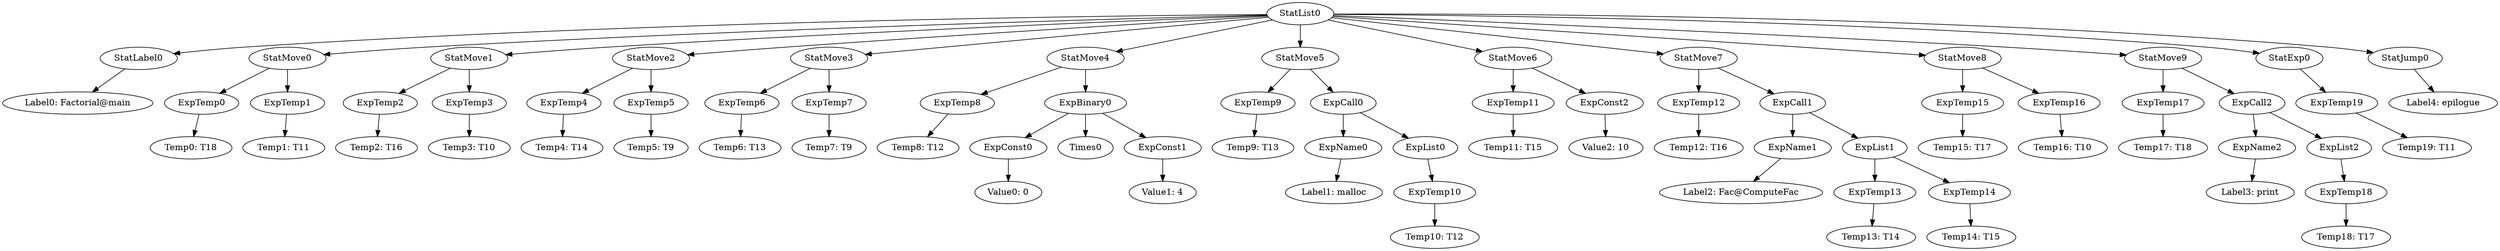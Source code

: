 digraph {
	ordering = out;
	ExpTemp9 -> "Temp9: T13";
	ExpBinary0 -> ExpConst0;
	ExpBinary0 -> Times0;
	ExpBinary0 -> ExpConst1;
	ExpTemp12 -> "Temp12: T16";
	ExpConst0 -> "Value0: 0";
	StatMove5 -> ExpTemp9;
	StatMove5 -> ExpCall0;
	ExpConst1 -> "Value1: 4";
	StatMove4 -> ExpTemp8;
	StatMove4 -> ExpBinary0;
	StatMove7 -> ExpTemp12;
	StatMove7 -> ExpCall1;
	ExpList1 -> ExpTemp13;
	ExpList1 -> ExpTemp14;
	ExpTemp18 -> "Temp18: T17";
	ExpTemp8 -> "Temp8: T12";
	StatMove1 -> ExpTemp2;
	StatMove1 -> ExpTemp3;
	ExpName0 -> "Label1: malloc";
	ExpTemp4 -> "Temp4: T14";
	StatMove3 -> ExpTemp6;
	StatMove3 -> ExpTemp7;
	ExpTemp5 -> "Temp5: T9";
	ExpTemp1 -> "Temp1: T11";
	ExpTemp14 -> "Temp14: T15";
	ExpName2 -> "Label3: print";
	ExpTemp7 -> "Temp7: T9";
	ExpTemp0 -> "Temp0: T18";
	StatList0 -> StatLabel0;
	StatList0 -> StatMove0;
	StatList0 -> StatMove1;
	StatList0 -> StatMove2;
	StatList0 -> StatMove3;
	StatList0 -> StatMove4;
	StatList0 -> StatMove5;
	StatList0 -> StatMove6;
	StatList0 -> StatMove7;
	StatList0 -> StatMove8;
	StatList0 -> StatMove9;
	StatList0 -> StatExp0;
	StatList0 -> StatJump0;
	StatLabel0 -> "Label0: Factorial@main";
	ExpTemp3 -> "Temp3: T10";
	ExpTemp2 -> "Temp2: T16";
	ExpTemp10 -> "Temp10: T12";
	ExpCall0 -> ExpName0;
	ExpCall0 -> ExpList0;
	ExpTemp17 -> "Temp17: T18";
	ExpList0 -> ExpTemp10;
	ExpTemp6 -> "Temp6: T13";
	StatMove6 -> ExpTemp11;
	StatMove6 -> ExpConst2;
	ExpConst2 -> "Value2: 10";
	ExpCall2 -> ExpName2;
	ExpCall2 -> ExpList2;
	ExpTemp15 -> "Temp15: T17";
	ExpName1 -> "Label2: Fac@ComputeFac";
	StatJump0 -> "Label4: epilogue";
	ExpCall1 -> ExpName1;
	ExpCall1 -> ExpList1;
	ExpTemp13 -> "Temp13: T14";
	ExpTemp16 -> "Temp16: T10";
	StatMove0 -> ExpTemp0;
	StatMove0 -> ExpTemp1;
	StatMove8 -> ExpTemp15;
	StatMove8 -> ExpTemp16;
	StatMove9 -> ExpTemp17;
	StatMove9 -> ExpCall2;
	ExpList2 -> ExpTemp18;
	StatMove2 -> ExpTemp4;
	StatMove2 -> ExpTemp5;
	ExpTemp19 -> "Temp19: T11";
	ExpTemp11 -> "Temp11: T15";
	StatExp0 -> ExpTemp19;
}

